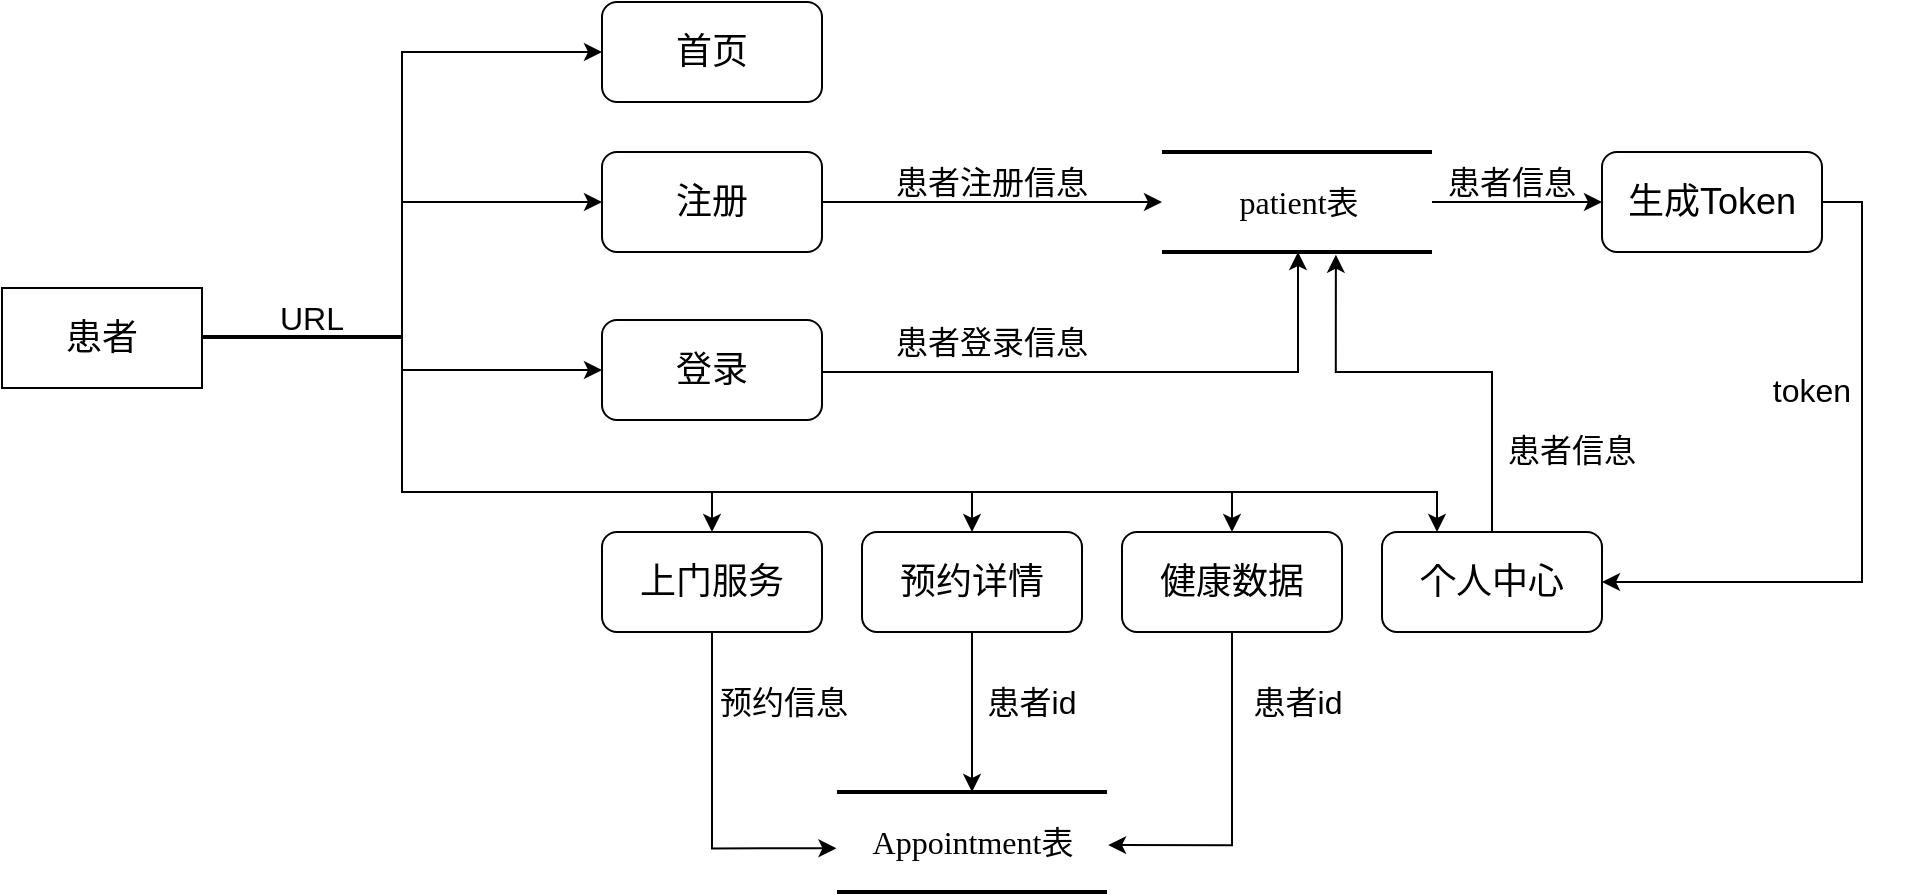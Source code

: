 <mxfile version="21.1.5" type="github">
  <diagram name="Page-1" id="b520641d-4fe3-3701-9064-5fc419738815">
    <mxGraphModel dx="1058" dy="565" grid="1" gridSize="10" guides="1" tooltips="1" connect="1" arrows="1" fold="1" page="1" pageScale="1" pageWidth="1100" pageHeight="850" background="none" math="0" shadow="0">
      <root>
        <mxCell id="0" />
        <mxCell id="1" parent="0" />
        <mxCell id="GkwFFELm4VW82PM_lDo3-64" style="edgeStyle=orthogonalEdgeStyle;rounded=0;orthogonalLoop=1;jettySize=auto;html=1;exitX=1;exitY=0.5;exitDx=0;exitDy=0;" edge="1" parent="1" source="GkwFFELm4VW82PM_lDo3-3" target="GkwFFELm4VW82PM_lDo3-6">
          <mxGeometry relative="1" as="geometry">
            <Array as="points">
              <mxPoint x="130" y="338" />
              <mxPoint x="270" y="337" />
              <mxPoint x="270" y="415" />
              <mxPoint x="425" y="415" />
            </Array>
          </mxGeometry>
        </mxCell>
        <mxCell id="GkwFFELm4VW82PM_lDo3-65" style="edgeStyle=orthogonalEdgeStyle;rounded=0;orthogonalLoop=1;jettySize=auto;html=1;exitX=1;exitY=0.5;exitDx=0;exitDy=0;entryX=0.5;entryY=0;entryDx=0;entryDy=0;" edge="1" parent="1" source="GkwFFELm4VW82PM_lDo3-3" target="GkwFFELm4VW82PM_lDo3-7">
          <mxGeometry relative="1" as="geometry">
            <Array as="points">
              <mxPoint x="130" y="338" />
              <mxPoint x="270" y="337" />
              <mxPoint x="270" y="415" />
              <mxPoint x="555" y="415" />
            </Array>
          </mxGeometry>
        </mxCell>
        <mxCell id="GkwFFELm4VW82PM_lDo3-66" style="edgeStyle=orthogonalEdgeStyle;rounded=0;orthogonalLoop=1;jettySize=auto;html=1;exitX=1;exitY=0.5;exitDx=0;exitDy=0;entryX=0.5;entryY=0;entryDx=0;entryDy=0;" edge="1" parent="1" source="GkwFFELm4VW82PM_lDo3-3" target="GkwFFELm4VW82PM_lDo3-8">
          <mxGeometry relative="1" as="geometry">
            <Array as="points">
              <mxPoint x="130" y="338" />
              <mxPoint x="270" y="337" />
              <mxPoint x="270" y="415" />
              <mxPoint x="685" y="415" />
            </Array>
          </mxGeometry>
        </mxCell>
        <mxCell id="GkwFFELm4VW82PM_lDo3-67" style="edgeStyle=orthogonalEdgeStyle;rounded=0;orthogonalLoop=1;jettySize=auto;html=1;exitX=1;exitY=0.5;exitDx=0;exitDy=0;entryX=0.25;entryY=0;entryDx=0;entryDy=0;" edge="1" parent="1" source="GkwFFELm4VW82PM_lDo3-3" target="GkwFFELm4VW82PM_lDo3-9">
          <mxGeometry relative="1" as="geometry">
            <Array as="points">
              <mxPoint x="130" y="338" />
              <mxPoint x="270" y="337" />
              <mxPoint x="270" y="415" />
              <mxPoint x="788" y="415" />
            </Array>
          </mxGeometry>
        </mxCell>
        <mxCell id="GkwFFELm4VW82PM_lDo3-70" style="edgeStyle=orthogonalEdgeStyle;rounded=0;orthogonalLoop=1;jettySize=auto;html=1;exitX=1;exitY=0.5;exitDx=0;exitDy=0;entryX=0;entryY=0.5;entryDx=0;entryDy=0;" edge="1" parent="1" source="GkwFFELm4VW82PM_lDo3-3" target="GkwFFELm4VW82PM_lDo3-5">
          <mxGeometry relative="1" as="geometry" />
        </mxCell>
        <mxCell id="GkwFFELm4VW82PM_lDo3-71" style="edgeStyle=orthogonalEdgeStyle;rounded=0;orthogonalLoop=1;jettySize=auto;html=1;exitX=1;exitY=0.5;exitDx=0;exitDy=0;entryX=0;entryY=0.5;entryDx=0;entryDy=0;" edge="1" parent="1" source="GkwFFELm4VW82PM_lDo3-3" target="GkwFFELm4VW82PM_lDo3-10">
          <mxGeometry relative="1" as="geometry" />
        </mxCell>
        <mxCell id="GkwFFELm4VW82PM_lDo3-73" style="edgeStyle=orthogonalEdgeStyle;rounded=0;orthogonalLoop=1;jettySize=auto;html=1;exitX=1;exitY=0.5;exitDx=0;exitDy=0;entryX=0;entryY=0.5;entryDx=0;entryDy=0;" edge="1" parent="1" source="GkwFFELm4VW82PM_lDo3-3" target="GkwFFELm4VW82PM_lDo3-4">
          <mxGeometry relative="1" as="geometry" />
        </mxCell>
        <mxCell id="GkwFFELm4VW82PM_lDo3-3" value="&lt;font style=&quot;font-size: 18px;&quot;&gt;患者&lt;/font&gt;" style="rounded=0;whiteSpace=wrap;html=1;" vertex="1" parent="1">
          <mxGeometry x="70" y="313" width="100" height="50" as="geometry" />
        </mxCell>
        <mxCell id="GkwFFELm4VW82PM_lDo3-36" style="edgeStyle=orthogonalEdgeStyle;rounded=0;orthogonalLoop=1;jettySize=auto;html=1;exitX=1;exitY=0.5;exitDx=0;exitDy=0;" edge="1" parent="1" source="GkwFFELm4VW82PM_lDo3-4" target="GkwFFELm4VW82PM_lDo3-29">
          <mxGeometry relative="1" as="geometry">
            <Array as="points">
              <mxPoint x="480" y="355" />
              <mxPoint x="718" y="355" />
            </Array>
          </mxGeometry>
        </mxCell>
        <mxCell id="GkwFFELm4VW82PM_lDo3-4" value="&lt;font style=&quot;font-size: 18px;&quot;&gt;登录&lt;/font&gt;" style="rounded=1;whiteSpace=wrap;html=1;" vertex="1" parent="1">
          <mxGeometry x="370" y="329" width="110" height="50" as="geometry" />
        </mxCell>
        <mxCell id="GkwFFELm4VW82PM_lDo3-40" style="edgeStyle=orthogonalEdgeStyle;rounded=0;orthogonalLoop=1;jettySize=auto;html=1;exitX=1;exitY=0.5;exitDx=0;exitDy=0;" edge="1" parent="1" source="GkwFFELm4VW82PM_lDo3-5" target="GkwFFELm4VW82PM_lDo3-29">
          <mxGeometry relative="1" as="geometry" />
        </mxCell>
        <mxCell id="GkwFFELm4VW82PM_lDo3-5" value="&lt;font style=&quot;font-size: 18px;&quot;&gt;注册&lt;/font&gt;" style="rounded=1;whiteSpace=wrap;html=1;" vertex="1" parent="1">
          <mxGeometry x="370" y="245" width="110" height="50" as="geometry" />
        </mxCell>
        <mxCell id="GkwFFELm4VW82PM_lDo3-60" style="edgeStyle=orthogonalEdgeStyle;rounded=0;orthogonalLoop=1;jettySize=auto;html=1;exitX=0.5;exitY=1;exitDx=0;exitDy=0;entryX=-0.002;entryY=0.563;entryDx=0;entryDy=0;entryPerimeter=0;" edge="1" parent="1" source="GkwFFELm4VW82PM_lDo3-6" target="GkwFFELm4VW82PM_lDo3-27">
          <mxGeometry relative="1" as="geometry" />
        </mxCell>
        <mxCell id="GkwFFELm4VW82PM_lDo3-6" value="&lt;font style=&quot;font-size: 18px;&quot;&gt;上门服务&lt;/font&gt;" style="rounded=1;whiteSpace=wrap;html=1;" vertex="1" parent="1">
          <mxGeometry x="370" y="435" width="110" height="50" as="geometry" />
        </mxCell>
        <mxCell id="GkwFFELm4VW82PM_lDo3-58" style="edgeStyle=orthogonalEdgeStyle;rounded=0;orthogonalLoop=1;jettySize=auto;html=1;exitX=0.5;exitY=1;exitDx=0;exitDy=0;" edge="1" parent="1" source="GkwFFELm4VW82PM_lDo3-7" target="GkwFFELm4VW82PM_lDo3-27">
          <mxGeometry relative="1" as="geometry" />
        </mxCell>
        <mxCell id="GkwFFELm4VW82PM_lDo3-7" value="&lt;font style=&quot;font-size: 18px;&quot;&gt;预约详情&lt;/font&gt;" style="rounded=1;whiteSpace=wrap;html=1;" vertex="1" parent="1">
          <mxGeometry x="500" y="435" width="110" height="50" as="geometry" />
        </mxCell>
        <mxCell id="GkwFFELm4VW82PM_lDo3-62" style="edgeStyle=orthogonalEdgeStyle;rounded=0;orthogonalLoop=1;jettySize=auto;html=1;exitX=0.5;exitY=1;exitDx=0;exitDy=0;entryX=1.004;entryY=0.531;entryDx=0;entryDy=0;entryPerimeter=0;" edge="1" parent="1" source="GkwFFELm4VW82PM_lDo3-8" target="GkwFFELm4VW82PM_lDo3-27">
          <mxGeometry relative="1" as="geometry" />
        </mxCell>
        <mxCell id="GkwFFELm4VW82PM_lDo3-8" value="&lt;font style=&quot;font-size: 18px;&quot;&gt;健康数据&lt;/font&gt;" style="rounded=1;whiteSpace=wrap;html=1;" vertex="1" parent="1">
          <mxGeometry x="630" y="435" width="110" height="50" as="geometry" />
        </mxCell>
        <mxCell id="GkwFFELm4VW82PM_lDo3-52" style="edgeStyle=orthogonalEdgeStyle;rounded=0;orthogonalLoop=1;jettySize=auto;html=1;exitX=0.5;exitY=0;exitDx=0;exitDy=0;entryX=0.644;entryY=1.027;entryDx=0;entryDy=0;entryPerimeter=0;" edge="1" parent="1" source="GkwFFELm4VW82PM_lDo3-9" target="GkwFFELm4VW82PM_lDo3-29">
          <mxGeometry relative="1" as="geometry">
            <Array as="points">
              <mxPoint x="815" y="355" />
              <mxPoint x="737" y="355" />
            </Array>
          </mxGeometry>
        </mxCell>
        <mxCell id="GkwFFELm4VW82PM_lDo3-9" value="&lt;font style=&quot;font-size: 18px;&quot;&gt;个人中心&lt;/font&gt;" style="rounded=1;whiteSpace=wrap;html=1;" vertex="1" parent="1">
          <mxGeometry x="760" y="435" width="110" height="50" as="geometry" />
        </mxCell>
        <mxCell id="GkwFFELm4VW82PM_lDo3-10" value="&lt;font style=&quot;font-size: 18px;&quot;&gt;首页&lt;/font&gt;" style="rounded=1;whiteSpace=wrap;html=1;" vertex="1" parent="1">
          <mxGeometry x="370" y="170" width="110" height="50" as="geometry" />
        </mxCell>
        <mxCell id="GkwFFELm4VW82PM_lDo3-27" value="&lt;font style=&quot;font-size: 16px;&quot;&gt;Appointment表&lt;/font&gt;" style="html=1;rounded=0;shadow=0;comic=0;labelBackgroundColor=none;strokeWidth=2;fontFamily=Verdana;fontSize=12;align=center;shape=mxgraph.ios7ui.horLines;" vertex="1" parent="1">
          <mxGeometry x="487.5" y="565" width="135" height="50" as="geometry" />
        </mxCell>
        <mxCell id="GkwFFELm4VW82PM_lDo3-48" style="edgeStyle=orthogonalEdgeStyle;rounded=0;orthogonalLoop=1;jettySize=auto;html=1;entryX=0;entryY=0.5;entryDx=0;entryDy=0;" edge="1" parent="1" source="GkwFFELm4VW82PM_lDo3-29" target="GkwFFELm4VW82PM_lDo3-47">
          <mxGeometry relative="1" as="geometry" />
        </mxCell>
        <mxCell id="GkwFFELm4VW82PM_lDo3-29" value="&lt;font style=&quot;font-size: 16px;&quot;&gt;patient表&lt;/font&gt;" style="html=1;rounded=0;shadow=0;comic=0;labelBackgroundColor=none;strokeWidth=2;fontFamily=Verdana;fontSize=12;align=center;shape=mxgraph.ios7ui.horLines;" vertex="1" parent="1">
          <mxGeometry x="650" y="245" width="135" height="50" as="geometry" />
        </mxCell>
        <mxCell id="GkwFFELm4VW82PM_lDo3-34" value="&lt;font style=&quot;font-size: 16px;&quot;&gt;患者登录信息&lt;/font&gt;" style="text;html=1;strokeColor=none;fillColor=none;align=center;verticalAlign=middle;whiteSpace=wrap;rounded=0;" vertex="1" parent="1">
          <mxGeometry x="510" y="325" width="110" height="30" as="geometry" />
        </mxCell>
        <mxCell id="GkwFFELm4VW82PM_lDo3-41" value="&lt;font style=&quot;font-size: 16px;&quot;&gt;患者注册信息&lt;/font&gt;" style="text;html=1;strokeColor=none;fillColor=none;align=center;verticalAlign=middle;whiteSpace=wrap;rounded=0;" vertex="1" parent="1">
          <mxGeometry x="510" y="245" width="110" height="30" as="geometry" />
        </mxCell>
        <mxCell id="GkwFFELm4VW82PM_lDo3-49" style="edgeStyle=orthogonalEdgeStyle;rounded=0;orthogonalLoop=1;jettySize=auto;html=1;exitX=1;exitY=0.5;exitDx=0;exitDy=0;entryX=1;entryY=0.5;entryDx=0;entryDy=0;" edge="1" parent="1" source="GkwFFELm4VW82PM_lDo3-47" target="GkwFFELm4VW82PM_lDo3-9">
          <mxGeometry relative="1" as="geometry">
            <Array as="points">
              <mxPoint x="1000" y="270" />
              <mxPoint x="1000" y="460" />
            </Array>
          </mxGeometry>
        </mxCell>
        <mxCell id="GkwFFELm4VW82PM_lDo3-47" value="&lt;font style=&quot;font-size: 18px;&quot;&gt;生成Token&lt;/font&gt;" style="rounded=1;whiteSpace=wrap;html=1;" vertex="1" parent="1">
          <mxGeometry x="870" y="245" width="110" height="50" as="geometry" />
        </mxCell>
        <mxCell id="GkwFFELm4VW82PM_lDo3-53" value="&lt;span style=&quot;font-size: 16px;&quot;&gt;患者信息&lt;/span&gt;" style="text;html=1;strokeColor=none;fillColor=none;align=center;verticalAlign=middle;whiteSpace=wrap;rounded=0;" vertex="1" parent="1">
          <mxGeometry x="800" y="379" width="110" height="30" as="geometry" />
        </mxCell>
        <mxCell id="GkwFFELm4VW82PM_lDo3-54" value="&lt;font style=&quot;font-size: 16px;&quot;&gt;患者信息&lt;/font&gt;" style="text;html=1;strokeColor=none;fillColor=none;align=center;verticalAlign=middle;whiteSpace=wrap;rounded=0;" vertex="1" parent="1">
          <mxGeometry x="770" y="245" width="110" height="30" as="geometry" />
        </mxCell>
        <mxCell id="GkwFFELm4VW82PM_lDo3-56" value="&lt;span style=&quot;font-size: 16px;&quot;&gt;token&lt;/span&gt;" style="text;html=1;strokeColor=none;fillColor=none;align=center;verticalAlign=middle;whiteSpace=wrap;rounded=0;" vertex="1" parent="1">
          <mxGeometry x="920" y="349" width="110" height="30" as="geometry" />
        </mxCell>
        <mxCell id="GkwFFELm4VW82PM_lDo3-59" value="&lt;span style=&quot;font-size: 16px;&quot;&gt;患者id&lt;/span&gt;" style="text;html=1;strokeColor=none;fillColor=none;align=center;verticalAlign=middle;whiteSpace=wrap;rounded=0;" vertex="1" parent="1">
          <mxGeometry x="530" y="505" width="110" height="30" as="geometry" />
        </mxCell>
        <mxCell id="GkwFFELm4VW82PM_lDo3-61" value="&lt;span style=&quot;font-size: 16px;&quot;&gt;预约信息&lt;/span&gt;" style="text;html=1;strokeColor=none;fillColor=none;align=center;verticalAlign=middle;whiteSpace=wrap;rounded=0;" vertex="1" parent="1">
          <mxGeometry x="406" y="505" width="110" height="30" as="geometry" />
        </mxCell>
        <mxCell id="GkwFFELm4VW82PM_lDo3-63" value="&lt;span style=&quot;font-size: 16px;&quot;&gt;患者id&lt;/span&gt;" style="text;html=1;strokeColor=none;fillColor=none;align=center;verticalAlign=middle;whiteSpace=wrap;rounded=0;" vertex="1" parent="1">
          <mxGeometry x="662.5" y="505" width="110" height="30" as="geometry" />
        </mxCell>
        <mxCell id="GkwFFELm4VW82PM_lDo3-68" value="&lt;span style=&quot;font-size: 16px;&quot;&gt;URL&lt;/span&gt;" style="text;html=1;strokeColor=none;fillColor=none;align=center;verticalAlign=middle;whiteSpace=wrap;rounded=0;" vertex="1" parent="1">
          <mxGeometry x="170" y="313" width="110" height="30" as="geometry" />
        </mxCell>
      </root>
    </mxGraphModel>
  </diagram>
</mxfile>

